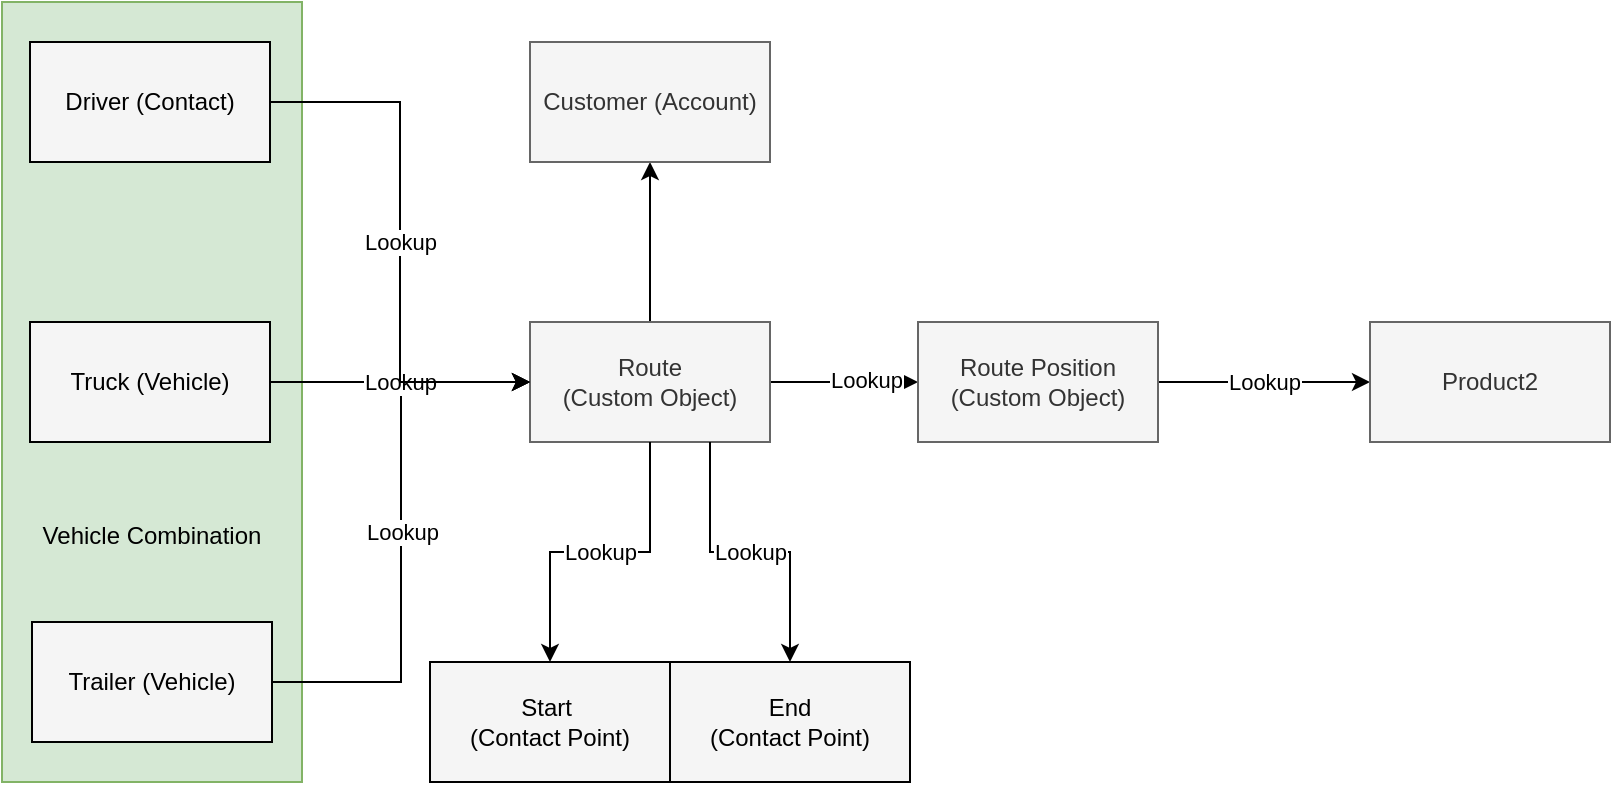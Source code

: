 <mxfile version="15.6.0" type="github">
  <diagram id="DH9oLqAvsHviRjUrgdUJ" name="Page-1">
    <mxGraphModel dx="1666" dy="794" grid="1" gridSize="10" guides="1" tooltips="1" connect="1" arrows="1" fold="1" page="1" pageScale="1" pageWidth="827" pageHeight="1169" math="0" shadow="0">
      <root>
        <mxCell id="0" />
        <mxCell id="1" parent="0" />
        <mxCell id="FejR-0xQScrpxxmyeNhJ-30" value="&lt;br&gt;&lt;br&gt;&lt;br&gt;&lt;br&gt;&lt;br&gt;&lt;br&gt;&lt;br&gt;&lt;br&gt;&lt;br&gt;&lt;br&gt;Vehicle Combination" style="rounded=0;whiteSpace=wrap;html=1;fillColor=#d5e8d4;strokeColor=#82b366;" parent="1" vertex="1">
          <mxGeometry x="16" y="100" width="150" height="390" as="geometry" />
        </mxCell>
        <mxCell id="FejR-0xQScrpxxmyeNhJ-12" style="edgeStyle=orthogonalEdgeStyle;rounded=0;orthogonalLoop=1;jettySize=auto;html=1;exitX=1;exitY=0.5;exitDx=0;exitDy=0;entryX=0;entryY=0.5;entryDx=0;entryDy=0;" parent="1" source="FejR-0xQScrpxxmyeNhJ-1" target="FejR-0xQScrpxxmyeNhJ-9" edge="1">
          <mxGeometry relative="1" as="geometry" />
        </mxCell>
        <mxCell id="FejR-0xQScrpxxmyeNhJ-13" value="Lookup" style="edgeLabel;html=1;align=center;verticalAlign=middle;resizable=0;points=[];" parent="FejR-0xQScrpxxmyeNhJ-12" vertex="1" connectable="0">
          <mxGeometry x="0.281" y="1" relative="1" as="geometry">
            <mxPoint as="offset" />
          </mxGeometry>
        </mxCell>
        <mxCell id="vN8keTi5FK3kIa-0-C21-3" style="edgeStyle=orthogonalEdgeStyle;rounded=0;orthogonalLoop=1;jettySize=auto;html=1;exitX=0.5;exitY=0;exitDx=0;exitDy=0;entryX=0.5;entryY=1;entryDx=0;entryDy=0;" parent="1" source="FejR-0xQScrpxxmyeNhJ-1" target="FejR-0xQScrpxxmyeNhJ-2" edge="1">
          <mxGeometry relative="1" as="geometry" />
        </mxCell>
        <mxCell id="FejR-0xQScrpxxmyeNhJ-1" value="Route &lt;br&gt;(Custom Object)" style="rounded=0;whiteSpace=wrap;html=1;fillColor=#f5f5f5;fontColor=#333333;strokeColor=#666666;" parent="1" vertex="1">
          <mxGeometry x="280" y="260" width="120" height="60" as="geometry" />
        </mxCell>
        <mxCell id="FejR-0xQScrpxxmyeNhJ-2" value="Customer (Account)" style="rounded=0;whiteSpace=wrap;html=1;fillColor=#f5f5f5;fontColor=#333333;strokeColor=#666666;" parent="1" vertex="1">
          <mxGeometry x="280" y="120" width="120" height="60" as="geometry" />
        </mxCell>
        <mxCell id="FejR-0xQScrpxxmyeNhJ-14" value="Lookup" style="edgeStyle=orthogonalEdgeStyle;rounded=0;orthogonalLoop=1;jettySize=auto;html=1;exitX=1;exitY=0.5;exitDx=0;exitDy=0;entryX=0;entryY=0.5;entryDx=0;entryDy=0;" parent="1" source="FejR-0xQScrpxxmyeNhJ-9" target="FejR-0xQScrpxxmyeNhJ-10" edge="1">
          <mxGeometry relative="1" as="geometry" />
        </mxCell>
        <mxCell id="FejR-0xQScrpxxmyeNhJ-17" value="Lookup" style="edgeStyle=orthogonalEdgeStyle;rounded=0;orthogonalLoop=1;jettySize=auto;html=1;exitX=0.5;exitY=1;exitDx=0;exitDy=0;" parent="1" source="FejR-0xQScrpxxmyeNhJ-1" target="FejR-0xQScrpxxmyeNhJ-16" edge="1">
          <mxGeometry relative="1" as="geometry" />
        </mxCell>
        <mxCell id="FejR-0xQScrpxxmyeNhJ-18" value="Lookup" style="edgeStyle=orthogonalEdgeStyle;rounded=0;orthogonalLoop=1;jettySize=auto;html=1;exitX=0.75;exitY=1;exitDx=0;exitDy=0;entryX=0.5;entryY=0;entryDx=0;entryDy=0;" parent="1" source="FejR-0xQScrpxxmyeNhJ-1" target="FejR-0xQScrpxxmyeNhJ-15" edge="1">
          <mxGeometry relative="1" as="geometry" />
        </mxCell>
        <mxCell id="FejR-0xQScrpxxmyeNhJ-9" value="Route Position&lt;br&gt;(Custom Object)" style="rounded=0;whiteSpace=wrap;html=1;fillColor=#f5f5f5;fontColor=#333333;strokeColor=#666666;" parent="1" vertex="1">
          <mxGeometry x="474" y="260" width="120" height="60" as="geometry" />
        </mxCell>
        <mxCell id="FejR-0xQScrpxxmyeNhJ-10" value="Product2" style="rounded=0;whiteSpace=wrap;html=1;fillColor=#F5F5F5;fontColor=#333333;strokeColor=#666666;" parent="1" vertex="1">
          <mxGeometry x="700" y="260" width="120" height="60" as="geometry" />
        </mxCell>
        <mxCell id="FejR-0xQScrpxxmyeNhJ-15" value="End&lt;br&gt;(Contact Point)" style="rounded=0;whiteSpace=wrap;html=1;fillColor=#F5F5F5;" parent="1" vertex="1">
          <mxGeometry x="350" y="430" width="120" height="60" as="geometry" />
        </mxCell>
        <mxCell id="FejR-0xQScrpxxmyeNhJ-16" value="Start&amp;nbsp;&lt;br&gt;(Contact Point)" style="rounded=0;whiteSpace=wrap;html=1;fillColor=#F5F5F5;" parent="1" vertex="1">
          <mxGeometry x="230" y="430" width="120" height="60" as="geometry" />
        </mxCell>
        <mxCell id="FejR-0xQScrpxxmyeNhJ-27" value="Lookup" style="edgeStyle=orthogonalEdgeStyle;rounded=0;orthogonalLoop=1;jettySize=auto;html=1;exitX=1;exitY=0.5;exitDx=0;exitDy=0;entryX=0;entryY=0.5;entryDx=0;entryDy=0;" parent="1" source="FejR-0xQScrpxxmyeNhJ-19" target="FejR-0xQScrpxxmyeNhJ-1" edge="1">
          <mxGeometry relative="1" as="geometry" />
        </mxCell>
        <mxCell id="FejR-0xQScrpxxmyeNhJ-19" value="Trailer (Vehicle)" style="rounded=0;whiteSpace=wrap;html=1;fillColor=#F5F5F5;" parent="1" vertex="1">
          <mxGeometry x="31" y="410" width="120" height="60" as="geometry" />
        </mxCell>
        <mxCell id="FejR-0xQScrpxxmyeNhJ-25" value="Lookup" style="edgeStyle=orthogonalEdgeStyle;rounded=0;orthogonalLoop=1;jettySize=auto;html=1;exitX=1;exitY=0.5;exitDx=0;exitDy=0;entryX=0;entryY=0.5;entryDx=0;entryDy=0;" parent="1" source="FejR-0xQScrpxxmyeNhJ-20" target="FejR-0xQScrpxxmyeNhJ-1" edge="1">
          <mxGeometry relative="1" as="geometry" />
        </mxCell>
        <mxCell id="FejR-0xQScrpxxmyeNhJ-20" value="Truck (Vehicle)" style="rounded=0;whiteSpace=wrap;html=1;fillColor=#F5F5F5;" parent="1" vertex="1">
          <mxGeometry x="30" y="260" width="120" height="60" as="geometry" />
        </mxCell>
        <mxCell id="FejR-0xQScrpxxmyeNhJ-26" value="Lookup" style="edgeStyle=orthogonalEdgeStyle;rounded=0;orthogonalLoop=1;jettySize=auto;html=1;exitX=1;exitY=0.5;exitDx=0;exitDy=0;entryX=0;entryY=0.5;entryDx=0;entryDy=0;" parent="1" source="FejR-0xQScrpxxmyeNhJ-21" target="FejR-0xQScrpxxmyeNhJ-1" edge="1">
          <mxGeometry relative="1" as="geometry" />
        </mxCell>
        <mxCell id="FejR-0xQScrpxxmyeNhJ-21" value="Driver (Contact)" style="rounded=0;whiteSpace=wrap;html=1;fillColor=#F5F5F5;" parent="1" vertex="1">
          <mxGeometry x="30" y="120" width="120" height="60" as="geometry" />
        </mxCell>
      </root>
    </mxGraphModel>
  </diagram>
</mxfile>
